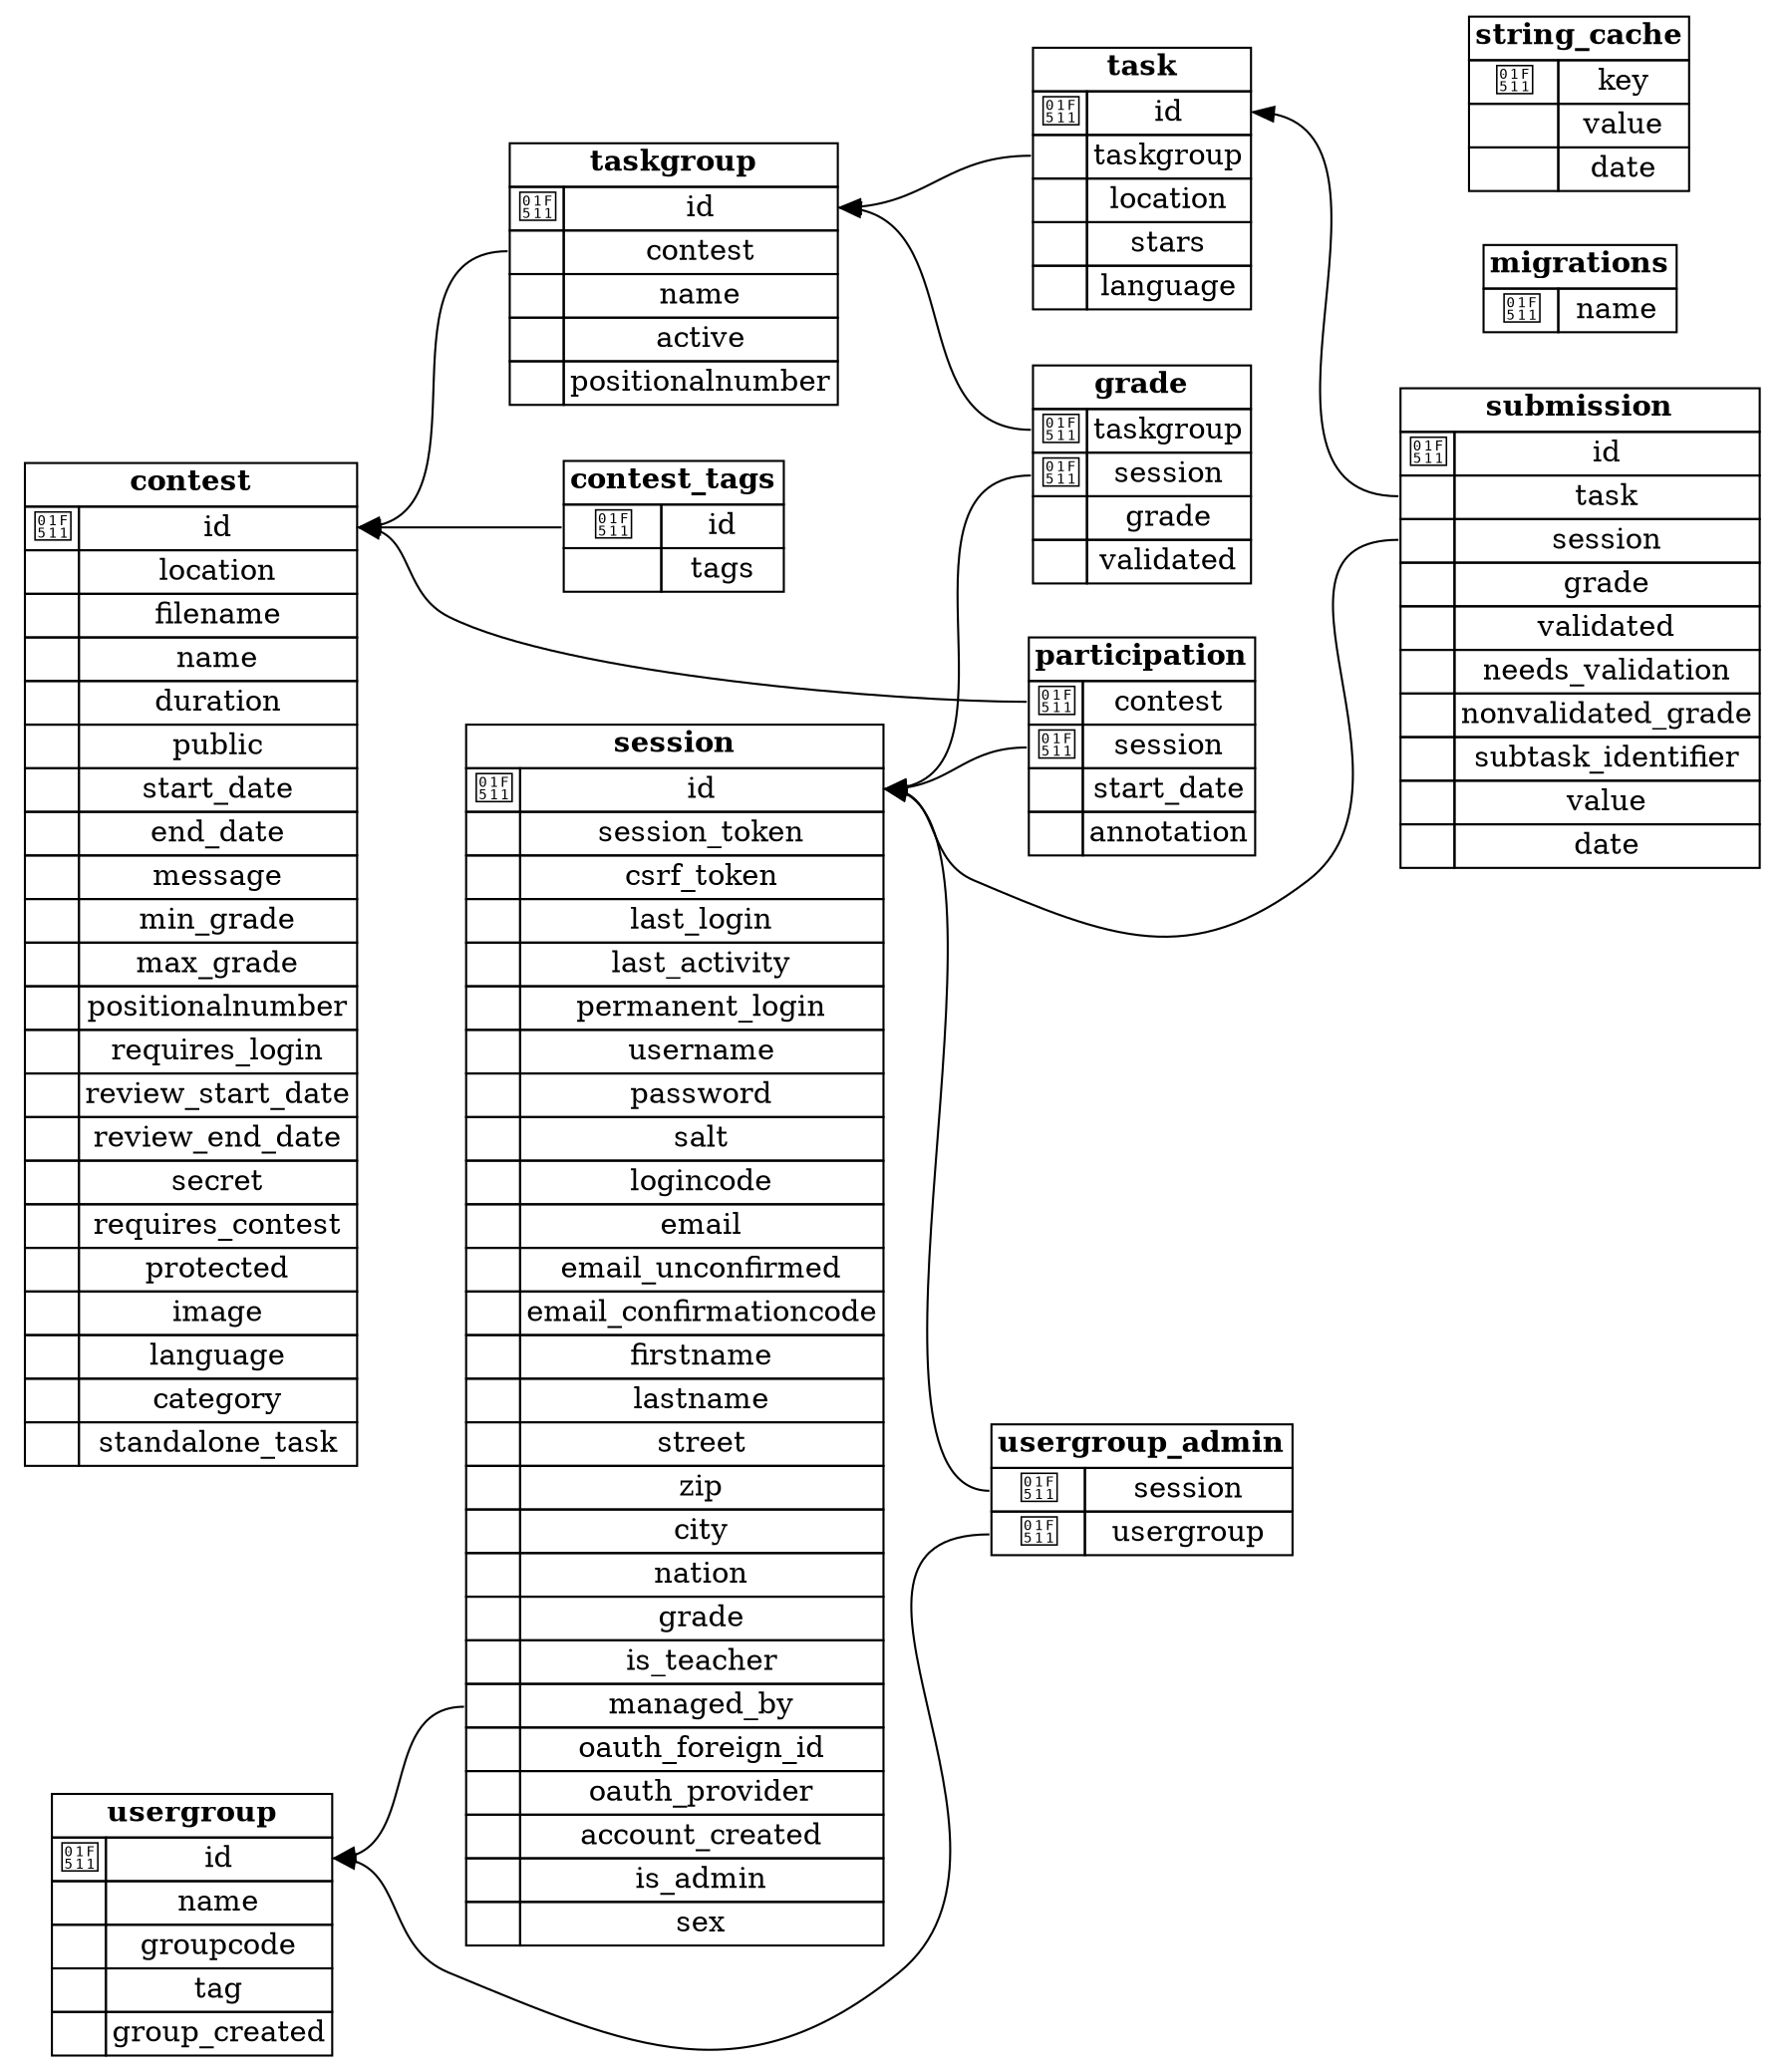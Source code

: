 
digraph structs {


rankdir="RL"


node [shape=none]

contest [label=<
            <TABLE BORDER="0" CELLSPACING="0" CELLBORDER="1">
                <TR>
                    <TD COLSPAN="2"><B>contest</B></TD>
                </TR>
            
                <TR>
                    <TD PORT="id_to">🔑</TD>
                    <TD PORT="id_from">id</TD>
                </TR>
            

                <TR>
                    <TD PORT="location_to">&nbsp;</TD>
                    <TD PORT="location_from">location</TD>
                </TR>
            

                <TR>
                    <TD PORT="filename_to">&nbsp;</TD>
                    <TD PORT="filename_from">filename</TD>
                </TR>
            

                <TR>
                    <TD PORT="name_to">&nbsp;</TD>
                    <TD PORT="name_from">name</TD>
                </TR>
            

                <TR>
                    <TD PORT="duration_to">&nbsp;</TD>
                    <TD PORT="duration_from">duration</TD>
                </TR>
            

                <TR>
                    <TD PORT="public_to">&nbsp;</TD>
                    <TD PORT="public_from">public</TD>
                </TR>
            

                <TR>
                    <TD PORT="start_date_to">&nbsp;</TD>
                    <TD PORT="start_date_from">start_date</TD>
                </TR>
            

                <TR>
                    <TD PORT="end_date_to">&nbsp;</TD>
                    <TD PORT="end_date_from">end_date</TD>
                </TR>
            

                <TR>
                    <TD PORT="message_to">&nbsp;</TD>
                    <TD PORT="message_from">message</TD>
                </TR>
            

                <TR>
                    <TD PORT="min_grade_to">&nbsp;</TD>
                    <TD PORT="min_grade_from">min_grade</TD>
                </TR>
            

                <TR>
                    <TD PORT="max_grade_to">&nbsp;</TD>
                    <TD PORT="max_grade_from">max_grade</TD>
                </TR>
            

                <TR>
                    <TD PORT="positionalnumber_to">&nbsp;</TD>
                    <TD PORT="positionalnumber_from">positionalnumber</TD>
                </TR>
            

                <TR>
                    <TD PORT="requires_login_to">&nbsp;</TD>
                    <TD PORT="requires_login_from">requires_login</TD>
                </TR>
            

                <TR>
                    <TD PORT="review_start_date_to">&nbsp;</TD>
                    <TD PORT="review_start_date_from">review_start_date</TD>
                </TR>
            

                <TR>
                    <TD PORT="review_end_date_to">&nbsp;</TD>
                    <TD PORT="review_end_date_from">review_end_date</TD>
                </TR>
            

                <TR>
                    <TD PORT="secret_to">&nbsp;</TD>
                    <TD PORT="secret_from">secret</TD>
                </TR>
            

                <TR>
                    <TD PORT="requires_contest_to">&nbsp;</TD>
                    <TD PORT="requires_contest_from">requires_contest</TD>
                </TR>
            

                <TR>
                    <TD PORT="protected_to">&nbsp;</TD>
                    <TD PORT="protected_from">protected</TD>
                </TR>
            

                <TR>
                    <TD PORT="image_to">&nbsp;</TD>
                    <TD PORT="image_from">image</TD>
                </TR>
            

                <TR>
                    <TD PORT="language_to">&nbsp;</TD>
                    <TD PORT="language_from">language</TD>
                </TR>
            

                <TR>
                    <TD PORT="category_to">&nbsp;</TD>
                    <TD PORT="category_from">category</TD>
                </TR>
            

                <TR>
                    <TD PORT="standalone_task_to">&nbsp;</TD>
                    <TD PORT="standalone_task_from">standalone_task</TD>
                </TR>
            
            </TABLE>
        >];
        
contest_tags [label=<
            <TABLE BORDER="0" CELLSPACING="0" CELLBORDER="1">
                <TR>
                    <TD COLSPAN="2"><B>contest_tags</B></TD>
                </TR>
            
                <TR>
                    <TD PORT="id_to">🔑</TD>
                    <TD PORT="id_from">id</TD>
                </TR>
            

                <TR>
                    <TD PORT="tags_to">&nbsp;</TD>
                    <TD PORT="tags_from">tags</TD>
                </TR>
            
            </TABLE>
        >];
        
grade [label=<
            <TABLE BORDER="0" CELLSPACING="0" CELLBORDER="1">
                <TR>
                    <TD COLSPAN="2"><B>grade</B></TD>
                </TR>
            
                <TR>
                    <TD PORT="taskgroup_to">🔑</TD>
                    <TD PORT="taskgroup_from">taskgroup</TD>
                </TR>
            

                <TR>
                    <TD PORT="session_to">🔑</TD>
                    <TD PORT="session_from">session</TD>
                </TR>
            

                <TR>
                    <TD PORT="grade_to">&nbsp;</TD>
                    <TD PORT="grade_from">grade</TD>
                </TR>
            

                <TR>
                    <TD PORT="validated_to">&nbsp;</TD>
                    <TD PORT="validated_from">validated</TD>
                </TR>
            
            </TABLE>
        >];
        
migrations [label=<
            <TABLE BORDER="0" CELLSPACING="0" CELLBORDER="1">
                <TR>
                    <TD COLSPAN="2"><B>migrations</B></TD>
                </TR>
            
                <TR>
                    <TD PORT="name_to">🔑</TD>
                    <TD PORT="name_from">name</TD>
                </TR>
            
            </TABLE>
        >];
        
participation [label=<
            <TABLE BORDER="0" CELLSPACING="0" CELLBORDER="1">
                <TR>
                    <TD COLSPAN="2"><B>participation</B></TD>
                </TR>
            
                <TR>
                    <TD PORT="contest_to">🔑</TD>
                    <TD PORT="contest_from">contest</TD>
                </TR>
            

                <TR>
                    <TD PORT="session_to">🔑</TD>
                    <TD PORT="session_from">session</TD>
                </TR>
            

                <TR>
                    <TD PORT="start_date_to">&nbsp;</TD>
                    <TD PORT="start_date_from">start_date</TD>
                </TR>
            

                <TR>
                    <TD PORT="annotation_to">&nbsp;</TD>
                    <TD PORT="annotation_from">annotation</TD>
                </TR>
            
            </TABLE>
        >];
        
session [label=<
            <TABLE BORDER="0" CELLSPACING="0" CELLBORDER="1">
                <TR>
                    <TD COLSPAN="2"><B>session</B></TD>
                </TR>
            
                <TR>
                    <TD PORT="id_to">🔑</TD>
                    <TD PORT="id_from">id</TD>
                </TR>
            

                <TR>
                    <TD PORT="session_token_to">&nbsp;</TD>
                    <TD PORT="session_token_from">session_token</TD>
                </TR>
            

                <TR>
                    <TD PORT="csrf_token_to">&nbsp;</TD>
                    <TD PORT="csrf_token_from">csrf_token</TD>
                </TR>
            

                <TR>
                    <TD PORT="last_login_to">&nbsp;</TD>
                    <TD PORT="last_login_from">last_login</TD>
                </TR>
            

                <TR>
                    <TD PORT="last_activity_to">&nbsp;</TD>
                    <TD PORT="last_activity_from">last_activity</TD>
                </TR>
            

                <TR>
                    <TD PORT="permanent_login_to">&nbsp;</TD>
                    <TD PORT="permanent_login_from">permanent_login</TD>
                </TR>
            

                <TR>
                    <TD PORT="username_to">&nbsp;</TD>
                    <TD PORT="username_from">username</TD>
                </TR>
            

                <TR>
                    <TD PORT="password_to">&nbsp;</TD>
                    <TD PORT="password_from">password</TD>
                </TR>
            

                <TR>
                    <TD PORT="salt_to">&nbsp;</TD>
                    <TD PORT="salt_from">salt</TD>
                </TR>
            

                <TR>
                    <TD PORT="logincode_to">&nbsp;</TD>
                    <TD PORT="logincode_from">logincode</TD>
                </TR>
            

                <TR>
                    <TD PORT="email_to">&nbsp;</TD>
                    <TD PORT="email_from">email</TD>
                </TR>
            

                <TR>
                    <TD PORT="email_unconfirmed_to">&nbsp;</TD>
                    <TD PORT="email_unconfirmed_from">email_unconfirmed</TD>
                </TR>
            

                <TR>
                    <TD PORT="email_confirmationcode_to">&nbsp;</TD>
                    <TD PORT="email_confirmationcode_from">email_confirmationcode</TD>
                </TR>
            

                <TR>
                    <TD PORT="firstname_to">&nbsp;</TD>
                    <TD PORT="firstname_from">firstname</TD>
                </TR>
            

                <TR>
                    <TD PORT="lastname_to">&nbsp;</TD>
                    <TD PORT="lastname_from">lastname</TD>
                </TR>
            

                <TR>
                    <TD PORT="street_to">&nbsp;</TD>
                    <TD PORT="street_from">street</TD>
                </TR>
            

                <TR>
                    <TD PORT="zip_to">&nbsp;</TD>
                    <TD PORT="zip_from">zip</TD>
                </TR>
            

                <TR>
                    <TD PORT="city_to">&nbsp;</TD>
                    <TD PORT="city_from">city</TD>
                </TR>
            

                <TR>
                    <TD PORT="nation_to">&nbsp;</TD>
                    <TD PORT="nation_from">nation</TD>
                </TR>
            

                <TR>
                    <TD PORT="grade_to">&nbsp;</TD>
                    <TD PORT="grade_from">grade</TD>
                </TR>
            

                <TR>
                    <TD PORT="is_teacher_to">&nbsp;</TD>
                    <TD PORT="is_teacher_from">is_teacher</TD>
                </TR>
            

                <TR>
                    <TD PORT="managed_by_to">&nbsp;</TD>
                    <TD PORT="managed_by_from">managed_by</TD>
                </TR>
            

                <TR>
                    <TD PORT="oauth_foreign_id_to">&nbsp;</TD>
                    <TD PORT="oauth_foreign_id_from">oauth_foreign_id</TD>
                </TR>
            

                <TR>
                    <TD PORT="oauth_provider_to">&nbsp;</TD>
                    <TD PORT="oauth_provider_from">oauth_provider</TD>
                </TR>
            

                <TR>
                    <TD PORT="account_created_to">&nbsp;</TD>
                    <TD PORT="account_created_from">account_created</TD>
                </TR>
            

                <TR>
                    <TD PORT="is_admin_to">&nbsp;</TD>
                    <TD PORT="is_admin_from">is_admin</TD>
                </TR>
            

                <TR>
                    <TD PORT="sex_to">&nbsp;</TD>
                    <TD PORT="sex_from">sex</TD>
                </TR>
            
            </TABLE>
        >];
        
string_cache [label=<
            <TABLE BORDER="0" CELLSPACING="0" CELLBORDER="1">
                <TR>
                    <TD COLSPAN="2"><B>string_cache</B></TD>
                </TR>
            
                <TR>
                    <TD PORT="key_to">🔑</TD>
                    <TD PORT="key_from">key</TD>
                </TR>
            

                <TR>
                    <TD PORT="value_to">&nbsp;</TD>
                    <TD PORT="value_from">value</TD>
                </TR>
            

                <TR>
                    <TD PORT="date_to">&nbsp;</TD>
                    <TD PORT="date_from">date</TD>
                </TR>
            
            </TABLE>
        >];
        
submission [label=<
            <TABLE BORDER="0" CELLSPACING="0" CELLBORDER="1">
                <TR>
                    <TD COLSPAN="2"><B>submission</B></TD>
                </TR>
            
                <TR>
                    <TD PORT="id_to">🔑</TD>
                    <TD PORT="id_from">id</TD>
                </TR>
            

                <TR>
                    <TD PORT="task_to">&nbsp;</TD>
                    <TD PORT="task_from">task</TD>
                </TR>


                <TR>
                    <TD PORT="session_to">&nbsp;</TD>
                    <TD PORT="session_from">session</TD>
                </TR>
                        

                <TR>
                    <TD PORT="grade_to">&nbsp;</TD>
                    <TD PORT="grade_from">grade</TD>
                </TR>
            

                <TR>
                    <TD PORT="validated_to">&nbsp;</TD>
                    <TD PORT="validated_from">validated</TD>
                </TR>
            

                <TR>
                    <TD PORT="needs_validation_to">&nbsp;</TD>
                    <TD PORT="needs_validation_from">needs_validation</TD>
                </TR>
            

                <TR>
                    <TD PORT="nonvalidated_grade_to">&nbsp;</TD>
                    <TD PORT="nonvalidated_grade_from">nonvalidated_grade</TD>
                </TR>
            

                <TR>
                    <TD PORT="subtask_identifier_to">&nbsp;</TD>
                    <TD PORT="subtask_identifier_from">subtask_identifier</TD>
                </TR>
            

                <TR>
                    <TD PORT="value_to">&nbsp;</TD>
                    <TD PORT="value_from">value</TD>
                </TR>
            

                <TR>
                    <TD PORT="date_to">&nbsp;</TD>
                    <TD PORT="date_from">date</TD>
                </TR>
            
            </TABLE>
        >];
        
task [label=<
            <TABLE BORDER="0" CELLSPACING="0" CELLBORDER="1">
                <TR>
                    <TD COLSPAN="2"><B>task</B></TD>
                </TR>
            
                <TR>
                    <TD PORT="id_to">🔑</TD>
                    <TD PORT="id_from">id</TD>
                </TR>
            

                <TR>
                    <TD PORT="taskgroup_to">&nbsp;</TD>
                    <TD PORT="taskgroup_from">taskgroup</TD>
                </TR>
            

                <TR>
                    <TD PORT="location_to">&nbsp;</TD>
                    <TD PORT="location_from">location</TD>
                </TR>
            

                <TR>
                    <TD PORT="stars_to">&nbsp;</TD>
                    <TD PORT="stars_from">stars</TD>
                </TR>
            

                <TR>
                    <TD PORT="language_to">&nbsp;</TD>
                    <TD PORT="language_from">language</TD>
                </TR>
            
            </TABLE>
        >];
        
taskgroup [label=<
            <TABLE BORDER="0" CELLSPACING="0" CELLBORDER="1">
                <TR>
                    <TD COLSPAN="2"><B>taskgroup</B></TD>
                </TR>
            
                <TR>
                    <TD PORT="id_to">🔑</TD>
                    <TD PORT="id_from">id</TD>
                </TR>
            

                <TR>
                    <TD PORT="contest_to">&nbsp;</TD>
                    <TD PORT="contest_from">contest</TD>
                </TR>
            

                <TR>
                    <TD PORT="name_to">&nbsp;</TD>
                    <TD PORT="name_from">name</TD>
                </TR>
            

                <TR>
                    <TD PORT="active_to">&nbsp;</TD>
                    <TD PORT="active_from">active</TD>
                </TR>
            

                <TR>
                    <TD PORT="positionalnumber_to">&nbsp;</TD>
                    <TD PORT="positionalnumber_from">positionalnumber</TD>
                </TR>
            
            </TABLE>
        >];
        
usergroup [label=<
            <TABLE BORDER="0" CELLSPACING="0" CELLBORDER="1">
                <TR>
                    <TD COLSPAN="2"><B>usergroup</B></TD>
                </TR>
            
                <TR>
                    <TD PORT="id_to">🔑</TD>
                    <TD PORT="id_from">id</TD>
                </TR>
            

                <TR>
                    <TD PORT="name_to">&nbsp;</TD>
                    <TD PORT="name_from">name</TD>
                </TR>
            

                <TR>
                    <TD PORT="groupcode_to">&nbsp;</TD>
                    <TD PORT="groupcode_from">groupcode</TD>
                </TR>
            

                <TR>
                    <TD PORT="tag_to">&nbsp;</TD>
                    <TD PORT="tag_from">tag</TD>
                </TR>
            

                <TR>
                    <TD PORT="group_created_to">&nbsp;</TD>
                    <TD PORT="group_created_from">group_created</TD>
                </TR>
            
            </TABLE>
        >];
        
usergroup_admin [label=<
            <TABLE BORDER="0" CELLSPACING="0" CELLBORDER="1">
                <TR>
                    <TD COLSPAN="2"><B>usergroup_admin</B></TD>
                </TR>
                        

                <TR>
                    <TD PORT="session_to">🔑</TD>
                    <TD PORT="session_from">session</TD>
                </TR>
            
                <TR>
                    <TD PORT="usergroup_to">🔑</TD>
                    <TD PORT="usergroup_from">usergroup</TD>
                </TR>

            </TABLE>
        >];
        
usergroup_admin:session_to:w -> session:id_from:e
usergroup_admin:usergroup_to:w -> usergroup:id_from:e
taskgroup:contest_to:w -> contest:id_from:e
task:taskgroup_to:w -> taskgroup:id_from:e
grade:session_to:w -> session:id_from:e
grade:taskgroup_to:w -> taskgroup:id_from:e
participation:session_to:w -> session:id_from:e
session:managed_by_to:w -> usergroup:id_from:e
submission:task_to:w -> task:id_from:e
submission:session_to:w -> session:id_from:e

contest_tags:id_to:w -> contest:id_from:e
participation:contest_to:w -> contest:id_from:e
}
